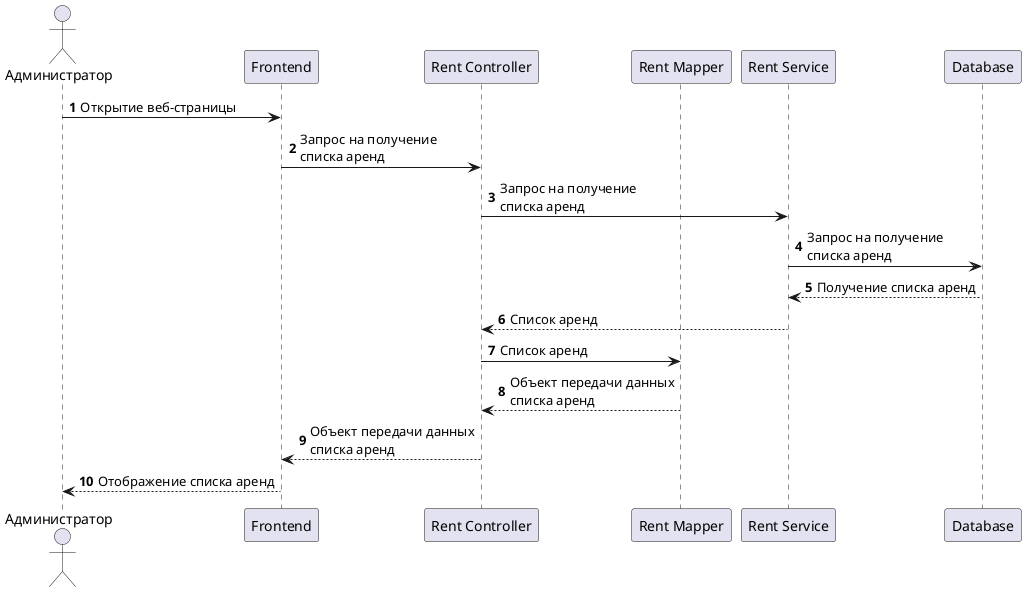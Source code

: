 @startuml
'https://plantuml.com/sequence-diagram

autonumber

actor Администратор as adm
participant Frontend as f
participant "Rent Controller" as rc
participant "Rent Mapper" as rm
participant "Rent Service" as rs
participant Database as db

adm -> f: Открытие веб-страницы
f -> rc: Запрос на получение\nсписка аренд
rc -> rs: Запрос на получение\nсписка аренд
rs -> db: Запрос на получение\nсписка аренд
db --> rs: Получение списка аренд
rs --> rc: Список аренд
rc -> rm: Список аренд
rm --> rc: Объект передачи данных\nсписка аренд
rc --> f: Объект передачи данных\nсписка аренд
f --> adm: Отображение списка аренд

@enduml